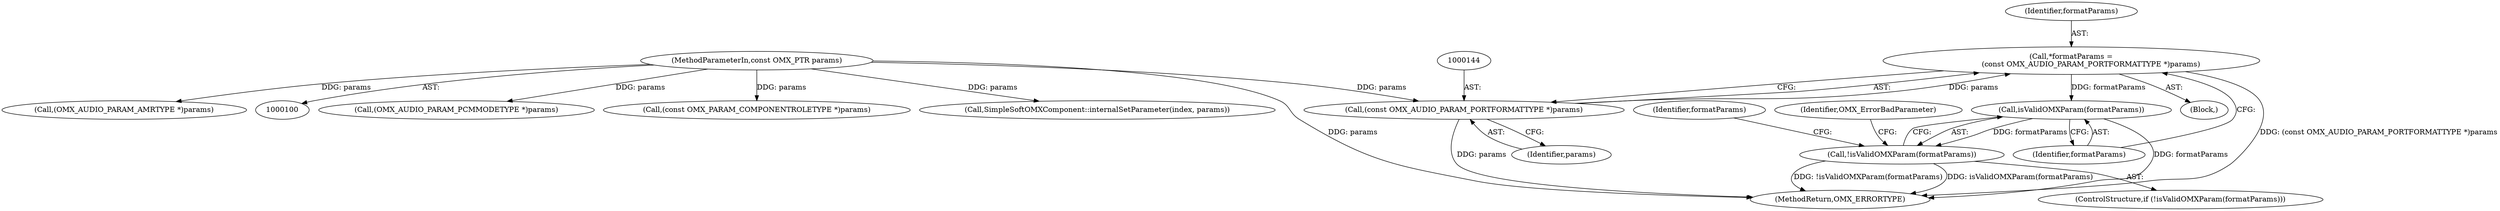 digraph "0_Android_295c883fe3105b19bcd0f9e07d54c6b589fc5bff_11@pointer" {
"1000141" [label="(Call,*formatParams =\n                 (const OMX_AUDIO_PARAM_PORTFORMATTYPE *)params)"];
"1000143" [label="(Call,(const OMX_AUDIO_PARAM_PORTFORMATTYPE *)params)"];
"1000102" [label="(MethodParameterIn,const OMX_PTR params)"];
"1000148" [label="(Call,isValidOMXParam(formatParams))"];
"1000147" [label="(Call,!isValidOMXParam(formatParams))"];
"1000143" [label="(Call,(const OMX_AUDIO_PARAM_PORTFORMATTYPE *)params)"];
"1000302" [label="(Call,(OMX_AUDIO_PARAM_PCMMODETYPE *)params)"];
"1000152" [label="(Identifier,OMX_ErrorBadParameter)"];
"1000141" [label="(Call,*formatParams =\n                 (const OMX_AUDIO_PARAM_PORTFORMATTYPE *)params)"];
"1000149" [label="(Identifier,formatParams)"];
"1000145" [label="(Identifier,params)"];
"1000102" [label="(MethodParameterIn,const OMX_PTR params)"];
"1000112" [label="(Call,(const OMX_PARAM_COMPONENTROLETYPE *)params)"];
"1000142" [label="(Identifier,formatParams)"];
"1000342" [label="(Call,SimpleSoftOMXComponent::internalSetParameter(index, params))"];
"1000147" [label="(Call,!isValidOMXParam(formatParams))"];
"1000205" [label="(Call,(OMX_AUDIO_PARAM_AMRTYPE *)params)"];
"1000146" [label="(ControlStructure,if (!isValidOMXParam(formatParams)))"];
"1000139" [label="(Block,)"];
"1000148" [label="(Call,isValidOMXParam(formatParams))"];
"1000156" [label="(Identifier,formatParams)"];
"1000345" [label="(MethodReturn,OMX_ERRORTYPE)"];
"1000141" -> "1000139"  [label="AST: "];
"1000141" -> "1000143"  [label="CFG: "];
"1000142" -> "1000141"  [label="AST: "];
"1000143" -> "1000141"  [label="AST: "];
"1000149" -> "1000141"  [label="CFG: "];
"1000141" -> "1000345"  [label="DDG: (const OMX_AUDIO_PARAM_PORTFORMATTYPE *)params"];
"1000143" -> "1000141"  [label="DDG: params"];
"1000141" -> "1000148"  [label="DDG: formatParams"];
"1000143" -> "1000145"  [label="CFG: "];
"1000144" -> "1000143"  [label="AST: "];
"1000145" -> "1000143"  [label="AST: "];
"1000143" -> "1000345"  [label="DDG: params"];
"1000102" -> "1000143"  [label="DDG: params"];
"1000102" -> "1000100"  [label="AST: "];
"1000102" -> "1000345"  [label="DDG: params"];
"1000102" -> "1000112"  [label="DDG: params"];
"1000102" -> "1000205"  [label="DDG: params"];
"1000102" -> "1000302"  [label="DDG: params"];
"1000102" -> "1000342"  [label="DDG: params"];
"1000148" -> "1000147"  [label="AST: "];
"1000148" -> "1000149"  [label="CFG: "];
"1000149" -> "1000148"  [label="AST: "];
"1000147" -> "1000148"  [label="CFG: "];
"1000148" -> "1000345"  [label="DDG: formatParams"];
"1000148" -> "1000147"  [label="DDG: formatParams"];
"1000147" -> "1000146"  [label="AST: "];
"1000152" -> "1000147"  [label="CFG: "];
"1000156" -> "1000147"  [label="CFG: "];
"1000147" -> "1000345"  [label="DDG: isValidOMXParam(formatParams)"];
"1000147" -> "1000345"  [label="DDG: !isValidOMXParam(formatParams)"];
}
